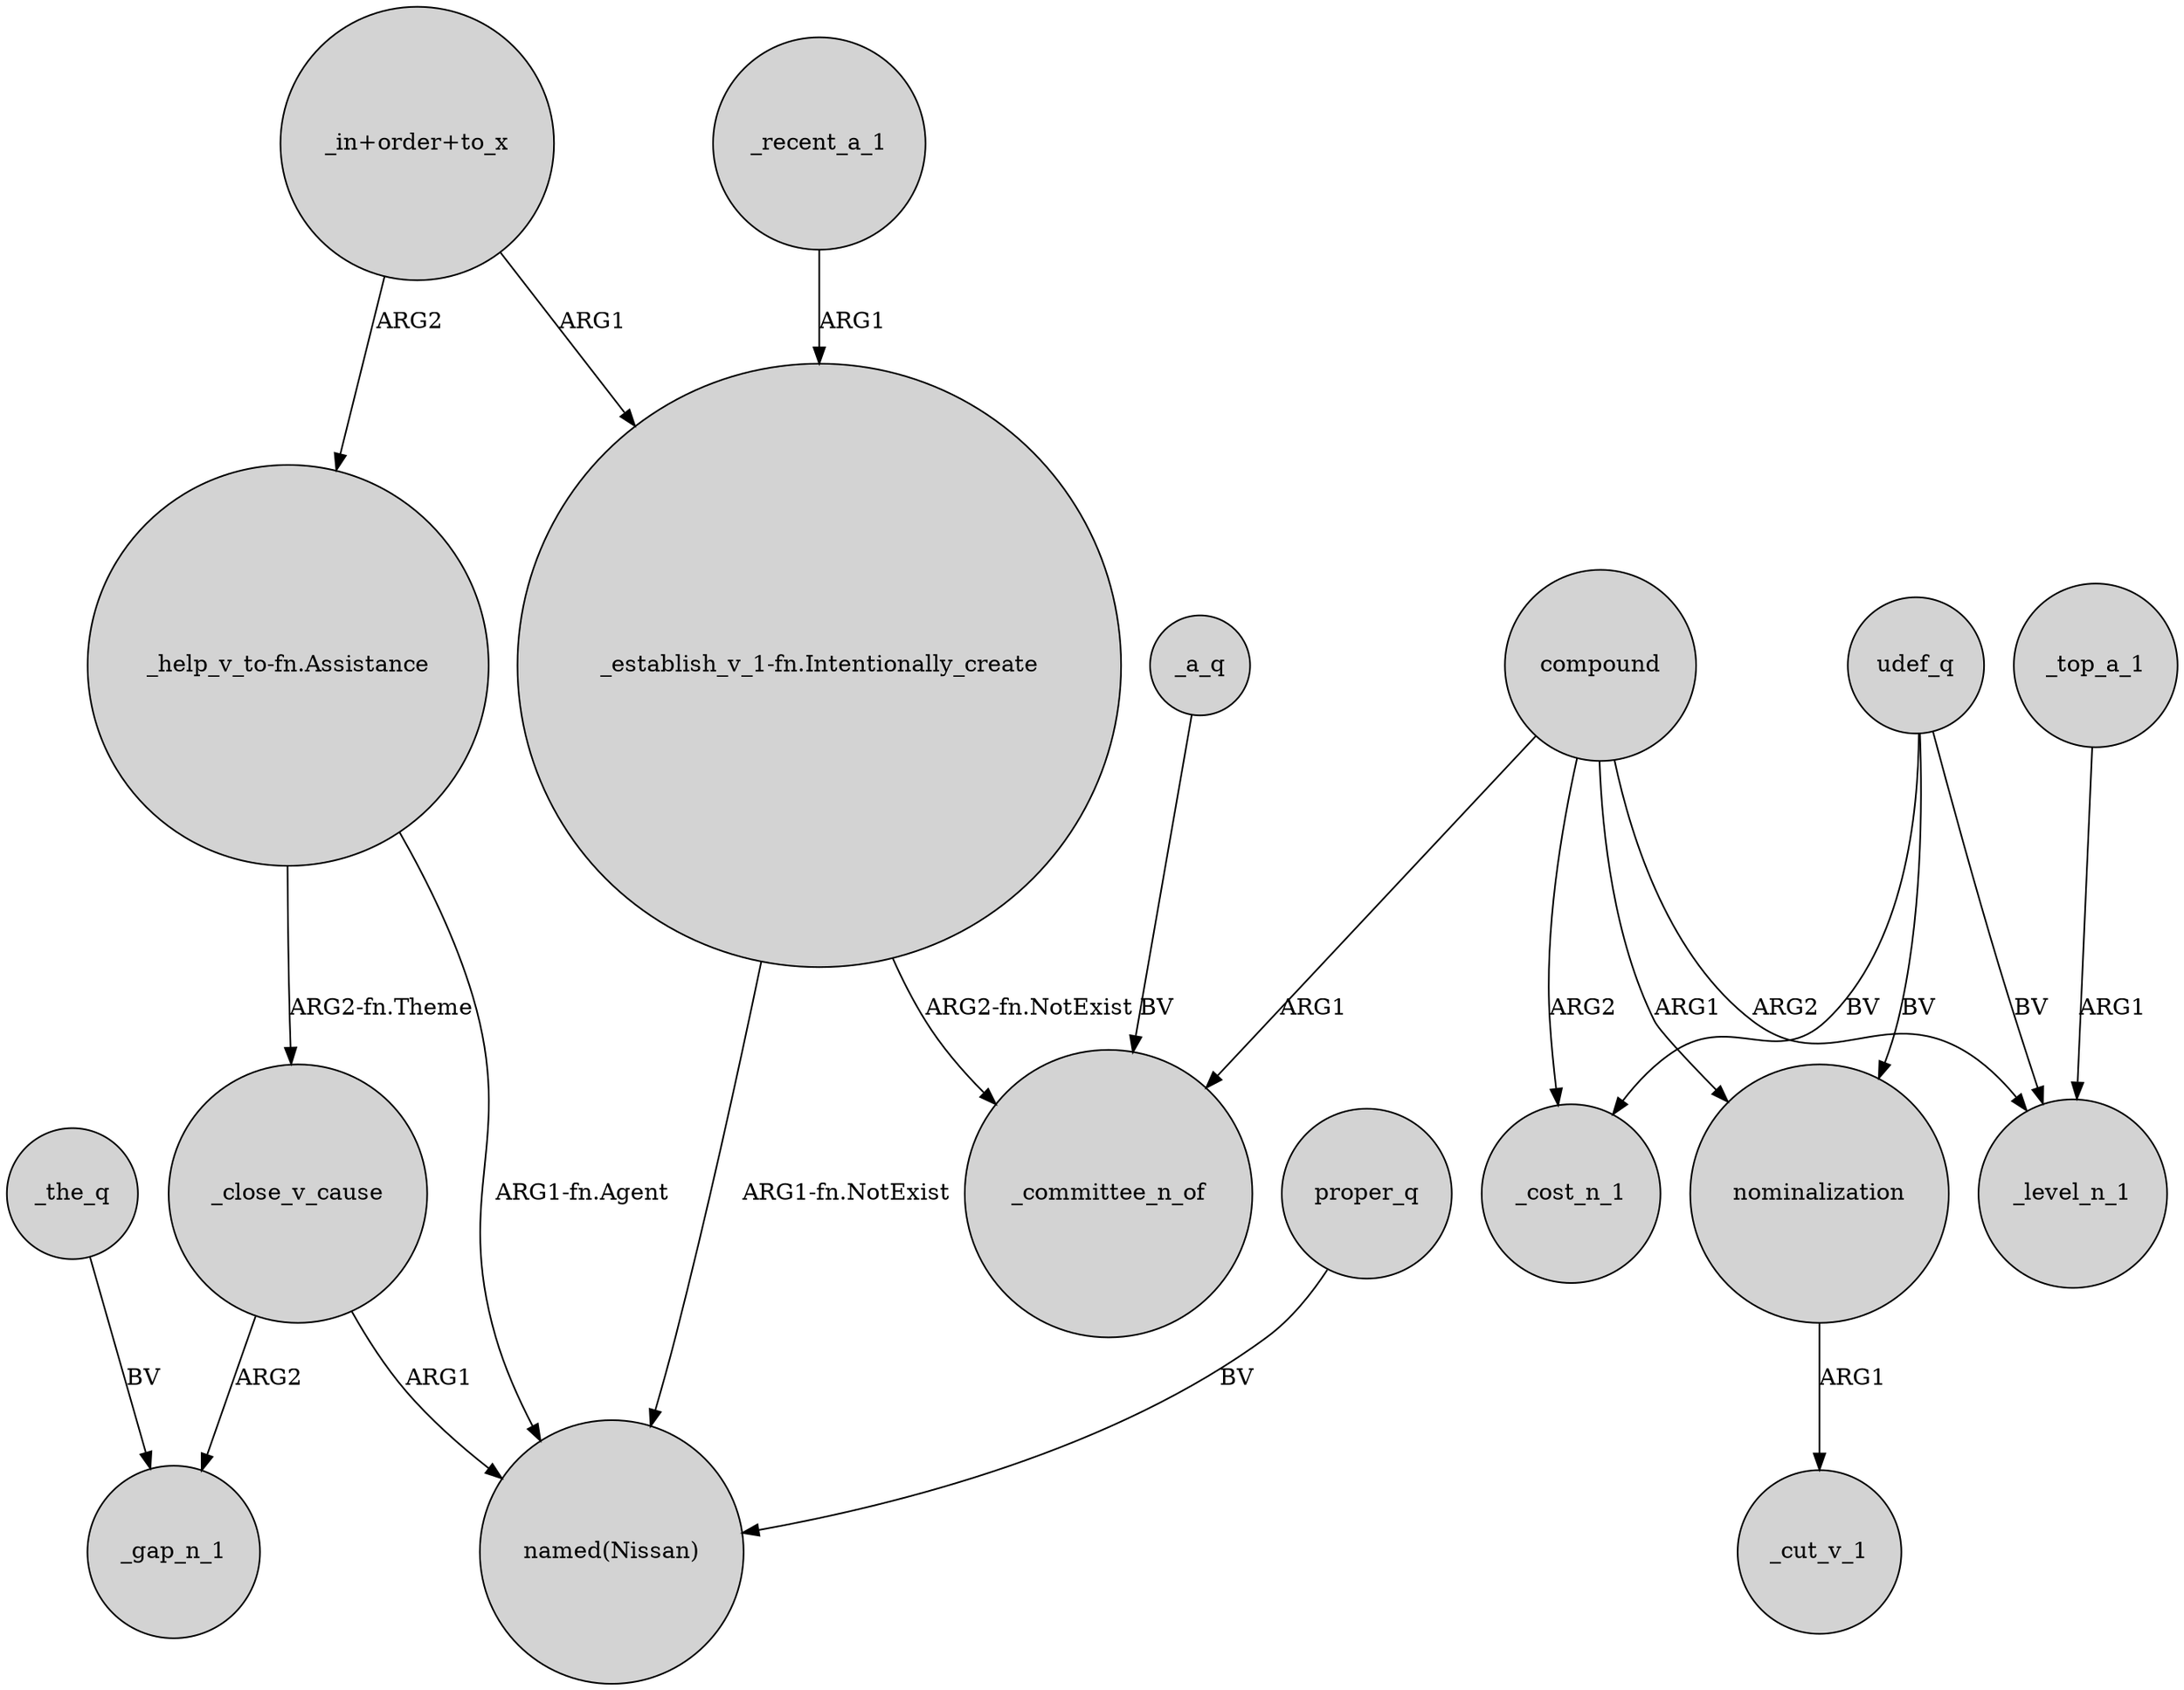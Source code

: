 digraph {
	node [shape=circle style=filled]
	"_establish_v_1-fn.Intentionally_create" -> "named(Nissan)" [label="ARG1-fn.NotExist"]
	_the_q -> _gap_n_1 [label=BV]
	_a_q -> _committee_n_of [label=BV]
	"_help_v_to-fn.Assistance" -> _close_v_cause [label="ARG2-fn.Theme"]
	nominalization -> _cut_v_1 [label=ARG1]
	udef_q -> _cost_n_1 [label=BV]
	udef_q -> _level_n_1 [label=BV]
	proper_q -> "named(Nissan)" [label=BV]
	_top_a_1 -> _level_n_1 [label=ARG1]
	_close_v_cause -> "named(Nissan)" [label=ARG1]
	_recent_a_1 -> "_establish_v_1-fn.Intentionally_create" [label=ARG1]
	_close_v_cause -> _gap_n_1 [label=ARG2]
	udef_q -> nominalization [label=BV]
	compound -> _level_n_1 [label=ARG2]
	compound -> _cost_n_1 [label=ARG2]
	"_in+order+to_x" -> "_help_v_to-fn.Assistance" [label=ARG2]
	"_help_v_to-fn.Assistance" -> "named(Nissan)" [label="ARG1-fn.Agent"]
	compound -> _committee_n_of [label=ARG1]
	"_establish_v_1-fn.Intentionally_create" -> _committee_n_of [label="ARG2-fn.NotExist"]
	compound -> nominalization [label=ARG1]
	"_in+order+to_x" -> "_establish_v_1-fn.Intentionally_create" [label=ARG1]
}
